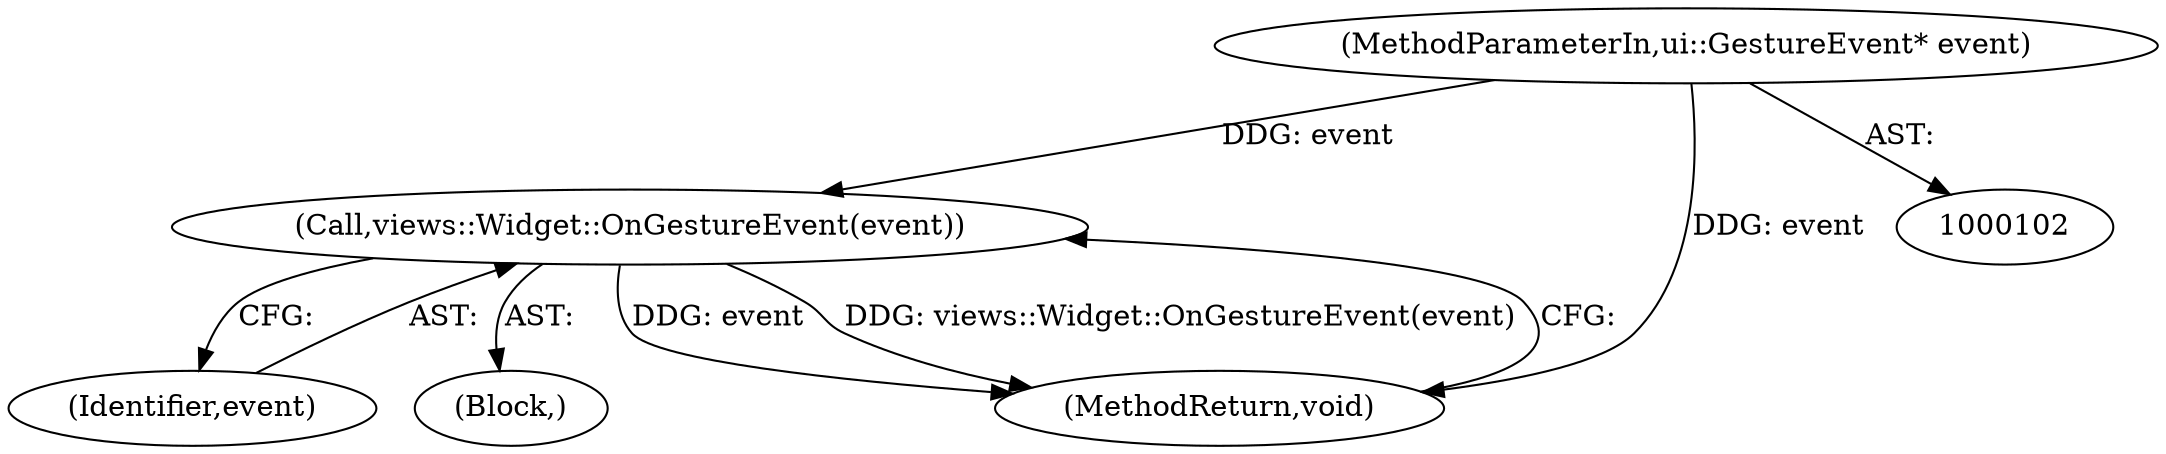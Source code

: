 digraph "1_Chrome_fb83de09f2c986ee91741f3a2776feea0e18e3f6@pointer" {
"1000103" [label="(MethodParameterIn,ui::GestureEvent* event)"];
"1000133" [label="(Call,views::Widget::OnGestureEvent(event))"];
"1000134" [label="(Identifier,event)"];
"1000104" [label="(Block,)"];
"1000103" [label="(MethodParameterIn,ui::GestureEvent* event)"];
"1000135" [label="(MethodReturn,void)"];
"1000133" [label="(Call,views::Widget::OnGestureEvent(event))"];
"1000103" -> "1000102"  [label="AST: "];
"1000103" -> "1000135"  [label="DDG: event"];
"1000103" -> "1000133"  [label="DDG: event"];
"1000133" -> "1000104"  [label="AST: "];
"1000133" -> "1000134"  [label="CFG: "];
"1000134" -> "1000133"  [label="AST: "];
"1000135" -> "1000133"  [label="CFG: "];
"1000133" -> "1000135"  [label="DDG: event"];
"1000133" -> "1000135"  [label="DDG: views::Widget::OnGestureEvent(event)"];
}
